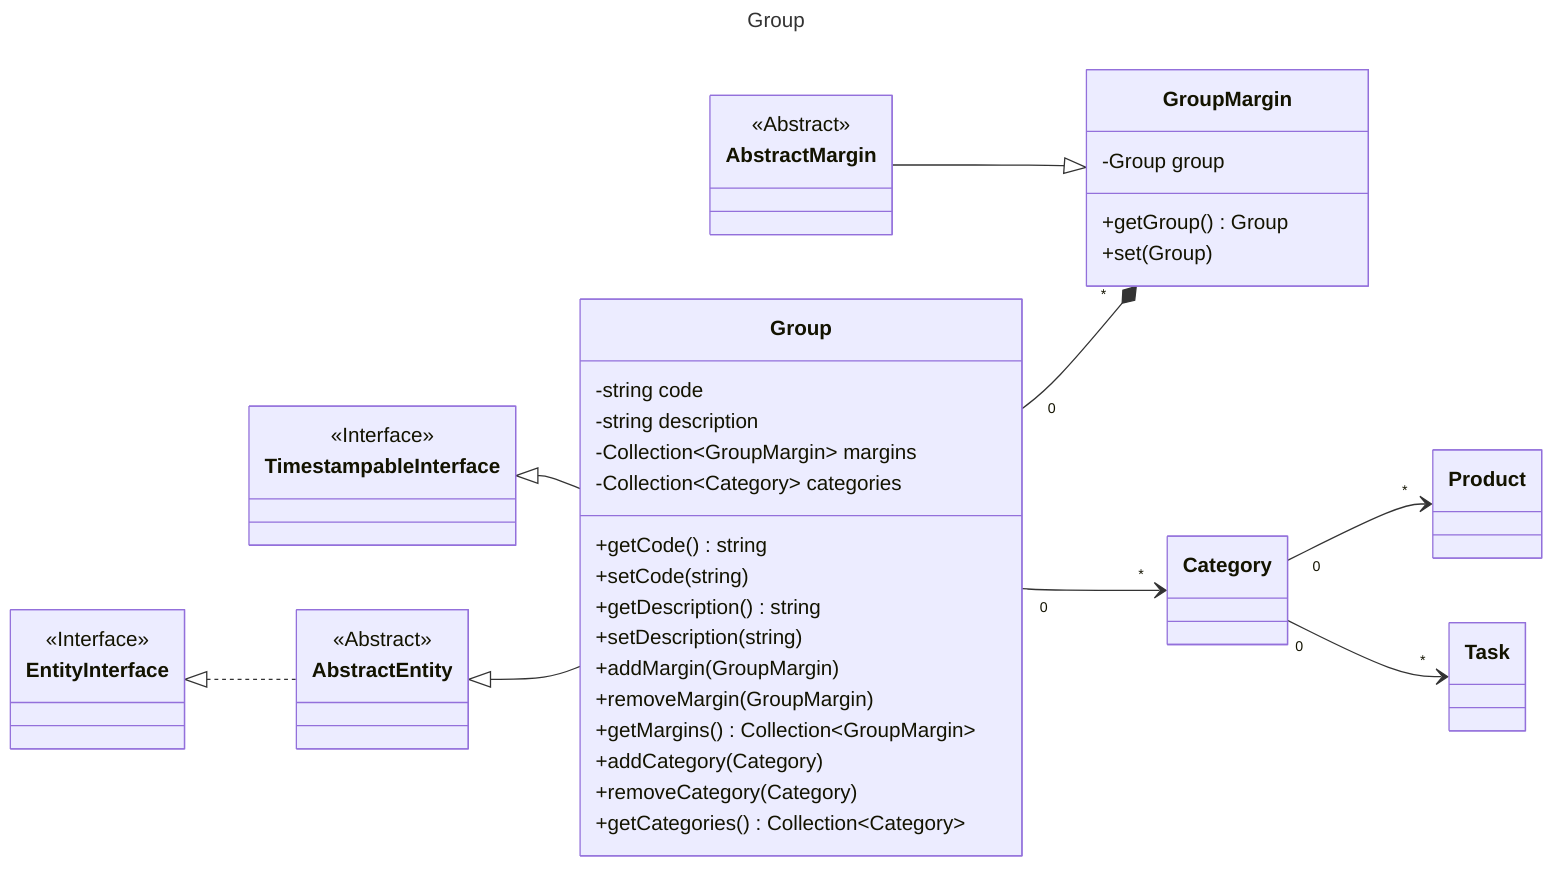 ---
title: Group
---

classDiagram
    direction LR

    class Group {
        -string code
        -string description
        -Collection~GroupMargin~ margins
        -Collection~Category~ categories
        +getCode() string
        +setCode(string)
        +getDescription() string
        +setDescription(string)
        +addMargin(GroupMargin)
        +removeMargin(GroupMargin)
        +getMargins() Collection~GroupMargin~
        +addCategory(Category)
        +removeCategory(Category)
        +getCategories() Collection~Category~
    }

    class GroupMargin {
        -Group group
        +getGroup() Group
        +set(Group)
    }

    class AbstractMargin {
        <<Abstract>>
    }

    class AbstractEntity {
        <<Abstract>>
    }
    class EntityInterface {
        <<Interface>>
    }

    class TimestampableInterface {
        <<Interface>>
    }

    EntityInterface <|.. AbstractEntity
    AbstractEntity <|-- Group
    Group "0" --* "*" GroupMargin
    Group "0" --> "*" Category
    AbstractMargin --|> GroupMargin
    Category "0" --> "*" Product
    Category "0" --> "*" Task
    TimestampableInterface <|-- Group

    click EntityInterface call nodeCallback()
    click AbstractEntity call nodeCallback()
    click AbstractMargin call nodeCallback()
    click Category call nodeCallback()
    click Product call nodeCallback()
    click Task call nodeCallback()
    click TimestampableInterface call nodeCallback()